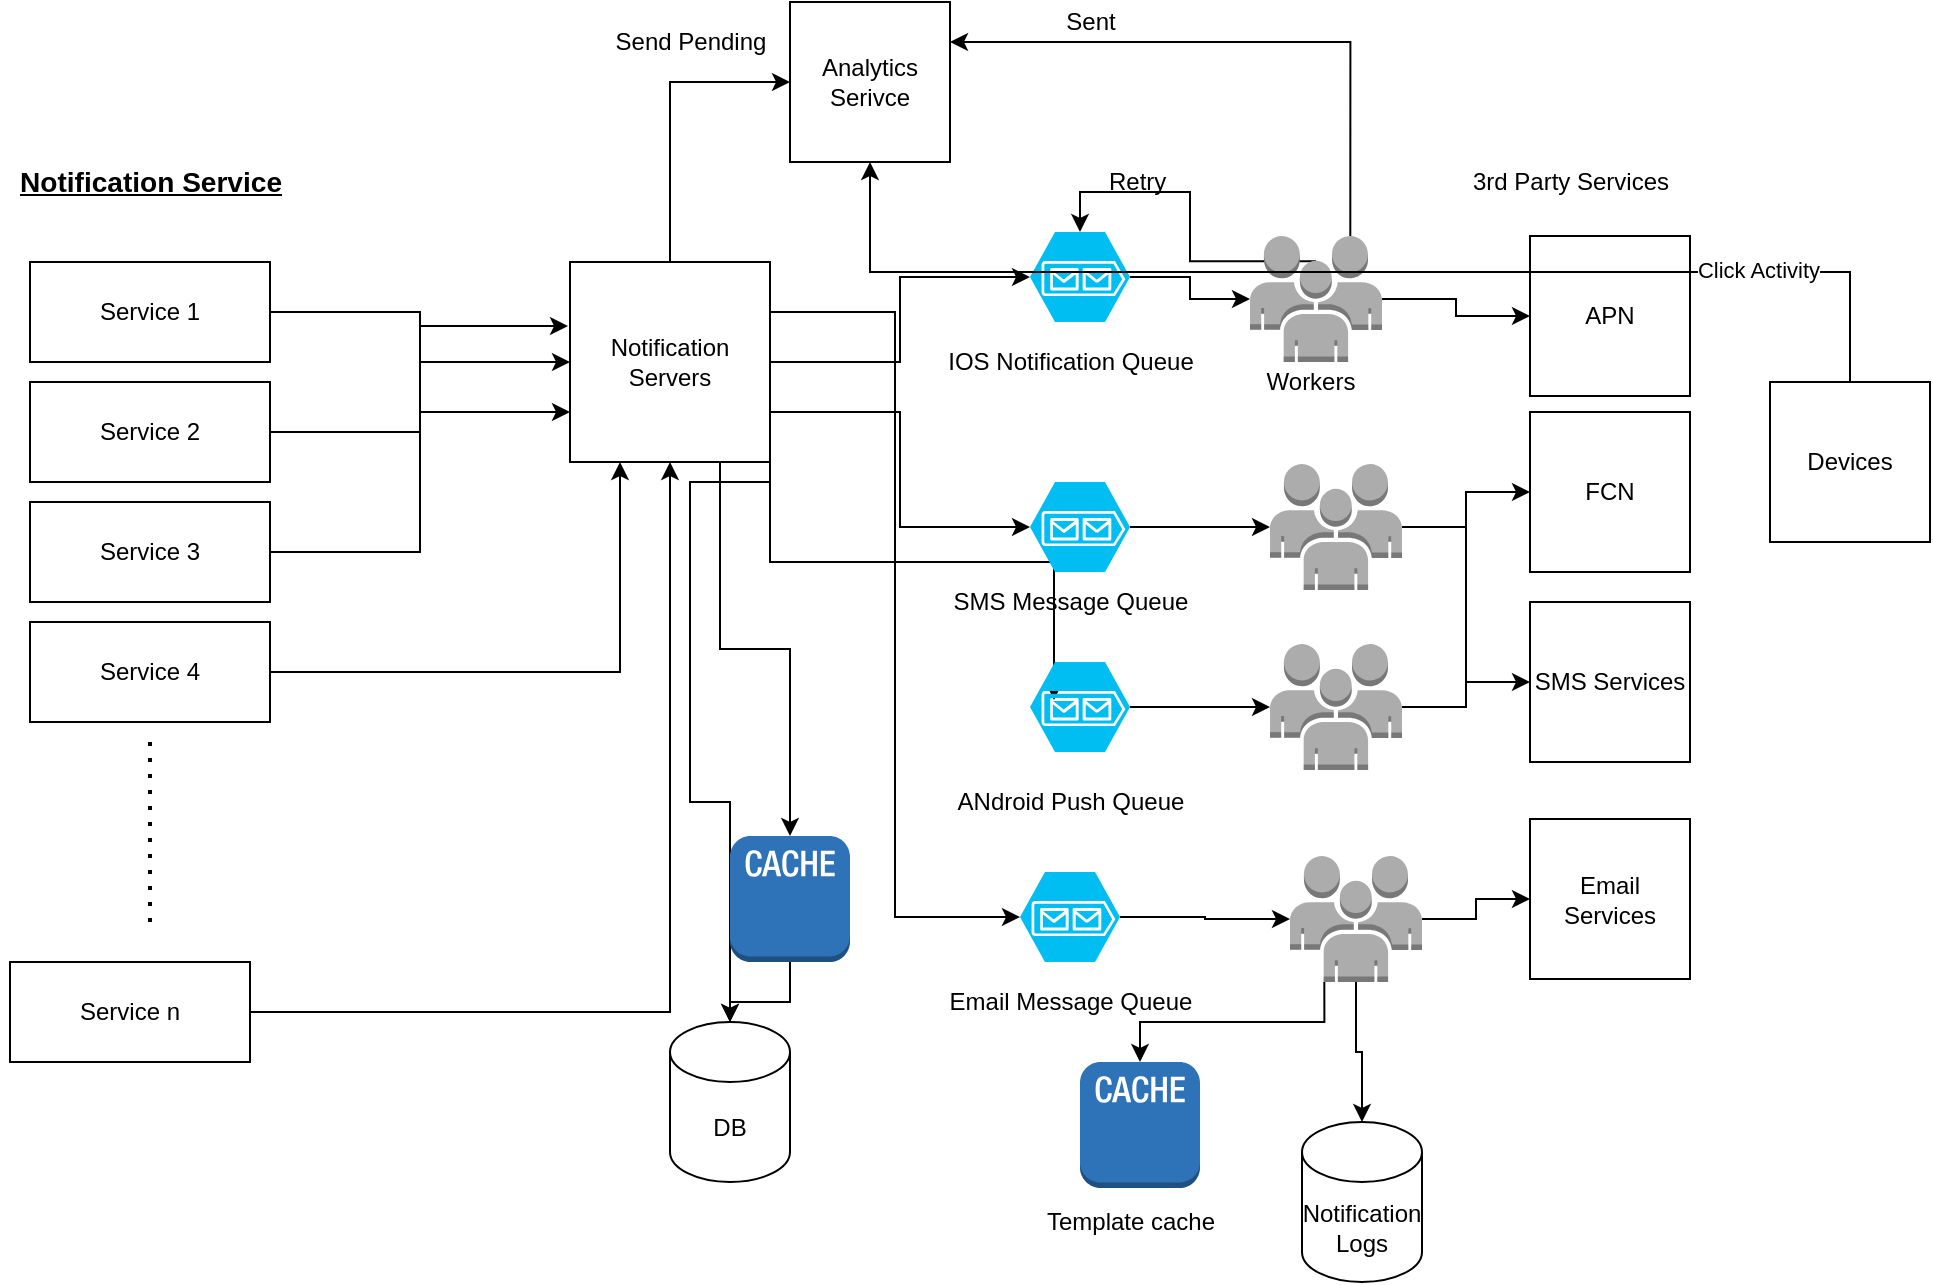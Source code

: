 <mxfile version="18.1.1" type="device"><diagram id="OgZJnr0DRDS3cN4XUOzz" name="Page-1"><mxGraphModel dx="1796" dy="1714" grid="1" gridSize="10" guides="1" tooltips="1" connect="1" arrows="1" fold="1" page="1" pageScale="1" pageWidth="850" pageHeight="1100" math="0" shadow="0"><root><mxCell id="0"/><mxCell id="1" parent="0"/><mxCell id="WPL9TAqCD6BYonWII7j8-1" value="&lt;h3&gt;&lt;u&gt;Notification Service&lt;/u&gt;&lt;/h3&gt;" style="text;html=1;align=center;verticalAlign=middle;resizable=0;points=[];autosize=1;strokeColor=none;fillColor=none;" vertex="1" parent="1"><mxGeometry x="-45" y="-15" width="150" height="50" as="geometry"/></mxCell><mxCell id="WPL9TAqCD6BYonWII7j8-8" style="edgeStyle=orthogonalEdgeStyle;rounded=0;orthogonalLoop=1;jettySize=auto;html=1;entryX=0;entryY=0.75;entryDx=0;entryDy=0;" edge="1" parent="1" source="WPL9TAqCD6BYonWII7j8-2" target="WPL9TAqCD6BYonWII7j8-7"><mxGeometry relative="1" as="geometry"/></mxCell><mxCell id="WPL9TAqCD6BYonWII7j8-2" value="Service 1" style="rounded=0;whiteSpace=wrap;html=1;" vertex="1" parent="1"><mxGeometry x="-30" y="50" width="120" height="50" as="geometry"/></mxCell><mxCell id="WPL9TAqCD6BYonWII7j8-9" style="edgeStyle=orthogonalEdgeStyle;rounded=0;orthogonalLoop=1;jettySize=auto;html=1;exitX=1;exitY=0.5;exitDx=0;exitDy=0;entryX=0;entryY=0.5;entryDx=0;entryDy=0;" edge="1" parent="1" source="WPL9TAqCD6BYonWII7j8-3" target="WPL9TAqCD6BYonWII7j8-7"><mxGeometry relative="1" as="geometry"/></mxCell><mxCell id="WPL9TAqCD6BYonWII7j8-3" value="Service 2" style="rounded=0;whiteSpace=wrap;html=1;" vertex="1" parent="1"><mxGeometry x="-30" y="110" width="120" height="50" as="geometry"/></mxCell><mxCell id="WPL9TAqCD6BYonWII7j8-10" style="edgeStyle=orthogonalEdgeStyle;rounded=0;orthogonalLoop=1;jettySize=auto;html=1;exitX=1;exitY=0.5;exitDx=0;exitDy=0;entryX=-0.01;entryY=0.32;entryDx=0;entryDy=0;entryPerimeter=0;" edge="1" parent="1" source="WPL9TAqCD6BYonWII7j8-4" target="WPL9TAqCD6BYonWII7j8-7"><mxGeometry relative="1" as="geometry"/></mxCell><mxCell id="WPL9TAqCD6BYonWII7j8-4" value="Service 3" style="rounded=0;whiteSpace=wrap;html=1;" vertex="1" parent="1"><mxGeometry x="-30" y="170" width="120" height="50" as="geometry"/></mxCell><mxCell id="WPL9TAqCD6BYonWII7j8-11" style="edgeStyle=orthogonalEdgeStyle;rounded=0;orthogonalLoop=1;jettySize=auto;html=1;entryX=0.25;entryY=1;entryDx=0;entryDy=0;" edge="1" parent="1" source="WPL9TAqCD6BYonWII7j8-5" target="WPL9TAqCD6BYonWII7j8-7"><mxGeometry relative="1" as="geometry"/></mxCell><mxCell id="WPL9TAqCD6BYonWII7j8-5" value="Service 4" style="rounded=0;whiteSpace=wrap;html=1;" vertex="1" parent="1"><mxGeometry x="-30" y="230" width="120" height="50" as="geometry"/></mxCell><mxCell id="WPL9TAqCD6BYonWII7j8-12" style="edgeStyle=orthogonalEdgeStyle;rounded=0;orthogonalLoop=1;jettySize=auto;html=1;exitX=1;exitY=0.5;exitDx=0;exitDy=0;entryX=0.5;entryY=1;entryDx=0;entryDy=0;" edge="1" parent="1" source="WPL9TAqCD6BYonWII7j8-6" target="WPL9TAqCD6BYonWII7j8-7"><mxGeometry relative="1" as="geometry"/></mxCell><mxCell id="WPL9TAqCD6BYonWII7j8-6" value="Service n" style="rounded=0;whiteSpace=wrap;html=1;" vertex="1" parent="1"><mxGeometry x="-40" y="400" width="120" height="50" as="geometry"/></mxCell><mxCell id="WPL9TAqCD6BYonWII7j8-16" style="edgeStyle=orthogonalEdgeStyle;rounded=0;orthogonalLoop=1;jettySize=auto;html=1;exitX=0.75;exitY=1;exitDx=0;exitDy=0;" edge="1" parent="1" source="WPL9TAqCD6BYonWII7j8-7" target="WPL9TAqCD6BYonWII7j8-15"><mxGeometry relative="1" as="geometry"/></mxCell><mxCell id="WPL9TAqCD6BYonWII7j8-18" style="edgeStyle=orthogonalEdgeStyle;rounded=0;orthogonalLoop=1;jettySize=auto;html=1;exitX=1;exitY=0.5;exitDx=0;exitDy=0;" edge="1" parent="1" source="WPL9TAqCD6BYonWII7j8-7" target="WPL9TAqCD6BYonWII7j8-14"><mxGeometry relative="1" as="geometry"><Array as="points"><mxPoint x="300" y="160"/><mxPoint x="300" y="320"/><mxPoint x="320" y="320"/></Array></mxGeometry></mxCell><mxCell id="WPL9TAqCD6BYonWII7j8-29" style="edgeStyle=orthogonalEdgeStyle;rounded=0;orthogonalLoop=1;jettySize=auto;html=1;entryX=0;entryY=0.5;entryDx=0;entryDy=0;entryPerimeter=0;" edge="1" parent="1" source="WPL9TAqCD6BYonWII7j8-7" target="WPL9TAqCD6BYonWII7j8-19"><mxGeometry relative="1" as="geometry"/></mxCell><mxCell id="WPL9TAqCD6BYonWII7j8-30" style="edgeStyle=orthogonalEdgeStyle;rounded=0;orthogonalLoop=1;jettySize=auto;html=1;exitX=1;exitY=0.75;exitDx=0;exitDy=0;entryX=0;entryY=0.5;entryDx=0;entryDy=0;entryPerimeter=0;" edge="1" parent="1" source="WPL9TAqCD6BYonWII7j8-7" target="WPL9TAqCD6BYonWII7j8-20"><mxGeometry relative="1" as="geometry"/></mxCell><mxCell id="WPL9TAqCD6BYonWII7j8-31" style="edgeStyle=orthogonalEdgeStyle;rounded=0;orthogonalLoop=1;jettySize=auto;html=1;exitX=1;exitY=1;exitDx=0;exitDy=0;entryX=0.24;entryY=0.422;entryDx=0;entryDy=0;entryPerimeter=0;" edge="1" parent="1" source="WPL9TAqCD6BYonWII7j8-7" target="WPL9TAqCD6BYonWII7j8-21"><mxGeometry relative="1" as="geometry"/></mxCell><mxCell id="WPL9TAqCD6BYonWII7j8-32" style="edgeStyle=orthogonalEdgeStyle;rounded=0;orthogonalLoop=1;jettySize=auto;html=1;exitX=1;exitY=0.25;exitDx=0;exitDy=0;entryX=0;entryY=0.5;entryDx=0;entryDy=0;entryPerimeter=0;" edge="1" parent="1" source="WPL9TAqCD6BYonWII7j8-7" target="WPL9TAqCD6BYonWII7j8-22"><mxGeometry relative="1" as="geometry"/></mxCell><mxCell id="WPL9TAqCD6BYonWII7j8-63" style="edgeStyle=orthogonalEdgeStyle;rounded=0;orthogonalLoop=1;jettySize=auto;html=1;exitX=0.5;exitY=0;exitDx=0;exitDy=0;entryX=0;entryY=0.5;entryDx=0;entryDy=0;" edge="1" parent="1" source="WPL9TAqCD6BYonWII7j8-7" target="WPL9TAqCD6BYonWII7j8-62"><mxGeometry relative="1" as="geometry"/></mxCell><mxCell id="WPL9TAqCD6BYonWII7j8-7" value="Notification Servers" style="whiteSpace=wrap;html=1;aspect=fixed;" vertex="1" parent="1"><mxGeometry x="240" y="50" width="100" height="100" as="geometry"/></mxCell><mxCell id="WPL9TAqCD6BYonWII7j8-13" value="" style="endArrow=none;dashed=1;html=1;dashPattern=1 3;strokeWidth=2;rounded=0;" edge="1" parent="1"><mxGeometry width="50" height="50" relative="1" as="geometry"><mxPoint x="30" y="380" as="sourcePoint"/><mxPoint x="30" y="290" as="targetPoint"/><Array as="points"><mxPoint x="30" y="340"/></Array></mxGeometry></mxCell><mxCell id="WPL9TAqCD6BYonWII7j8-14" value="DB" style="shape=cylinder3;whiteSpace=wrap;html=1;boundedLbl=1;backgroundOutline=1;size=15;" vertex="1" parent="1"><mxGeometry x="290" y="430" width="60" height="80" as="geometry"/></mxCell><mxCell id="WPL9TAqCD6BYonWII7j8-17" style="edgeStyle=orthogonalEdgeStyle;rounded=0;orthogonalLoop=1;jettySize=auto;html=1;exitX=0.5;exitY=1;exitDx=0;exitDy=0;exitPerimeter=0;" edge="1" parent="1" source="WPL9TAqCD6BYonWII7j8-15" target="WPL9TAqCD6BYonWII7j8-14"><mxGeometry relative="1" as="geometry"/></mxCell><mxCell id="WPL9TAqCD6BYonWII7j8-15" value="" style="outlineConnect=0;dashed=0;verticalLabelPosition=bottom;verticalAlign=top;align=center;html=1;shape=mxgraph.aws3.cache_node;fillColor=#2E73B8;gradientColor=none;" vertex="1" parent="1"><mxGeometry x="320" y="337" width="60" height="63" as="geometry"/></mxCell><mxCell id="WPL9TAqCD6BYonWII7j8-37" style="edgeStyle=orthogonalEdgeStyle;rounded=0;orthogonalLoop=1;jettySize=auto;html=1;exitX=1;exitY=0.5;exitDx=0;exitDy=0;exitPerimeter=0;" edge="1" parent="1" source="WPL9TAqCD6BYonWII7j8-19" target="WPL9TAqCD6BYonWII7j8-33"><mxGeometry relative="1" as="geometry"/></mxCell><mxCell id="WPL9TAqCD6BYonWII7j8-19" value="" style="verticalLabelPosition=bottom;html=1;verticalAlign=top;align=center;strokeColor=none;fillColor=#00BEF2;shape=mxgraph.azure.storage_queue;" vertex="1" parent="1"><mxGeometry x="470" y="35" width="50" height="45" as="geometry"/></mxCell><mxCell id="WPL9TAqCD6BYonWII7j8-38" style="edgeStyle=orthogonalEdgeStyle;rounded=0;orthogonalLoop=1;jettySize=auto;html=1;exitX=1;exitY=0.5;exitDx=0;exitDy=0;exitPerimeter=0;" edge="1" parent="1" source="WPL9TAqCD6BYonWII7j8-20" target="WPL9TAqCD6BYonWII7j8-34"><mxGeometry relative="1" as="geometry"/></mxCell><mxCell id="WPL9TAqCD6BYonWII7j8-20" value="" style="verticalLabelPosition=bottom;html=1;verticalAlign=top;align=center;strokeColor=none;fillColor=#00BEF2;shape=mxgraph.azure.storage_queue;" vertex="1" parent="1"><mxGeometry x="470" y="160" width="50" height="45" as="geometry"/></mxCell><mxCell id="WPL9TAqCD6BYonWII7j8-39" style="edgeStyle=orthogonalEdgeStyle;rounded=0;orthogonalLoop=1;jettySize=auto;html=1;exitX=1;exitY=0.5;exitDx=0;exitDy=0;exitPerimeter=0;entryX=0;entryY=0.5;entryDx=0;entryDy=0;entryPerimeter=0;" edge="1" parent="1" source="WPL9TAqCD6BYonWII7j8-21" target="WPL9TAqCD6BYonWII7j8-35"><mxGeometry relative="1" as="geometry"/></mxCell><mxCell id="WPL9TAqCD6BYonWII7j8-21" value="" style="verticalLabelPosition=bottom;html=1;verticalAlign=top;align=center;strokeColor=none;fillColor=#00BEF2;shape=mxgraph.azure.storage_queue;" vertex="1" parent="1"><mxGeometry x="470" y="250" width="50" height="45" as="geometry"/></mxCell><mxCell id="WPL9TAqCD6BYonWII7j8-40" style="edgeStyle=orthogonalEdgeStyle;rounded=0;orthogonalLoop=1;jettySize=auto;html=1;exitX=1;exitY=0.5;exitDx=0;exitDy=0;exitPerimeter=0;" edge="1" parent="1" source="WPL9TAqCD6BYonWII7j8-22" target="WPL9TAqCD6BYonWII7j8-36"><mxGeometry relative="1" as="geometry"/></mxCell><mxCell id="WPL9TAqCD6BYonWII7j8-22" value="" style="verticalLabelPosition=bottom;html=1;verticalAlign=top;align=center;strokeColor=none;fillColor=#00BEF2;shape=mxgraph.azure.storage_queue;" vertex="1" parent="1"><mxGeometry x="465" y="355" width="50" height="45" as="geometry"/></mxCell><mxCell id="WPL9TAqCD6BYonWII7j8-23" value="IOS Notification Queue" style="text;html=1;align=center;verticalAlign=middle;resizable=0;points=[];autosize=1;strokeColor=none;fillColor=none;" vertex="1" parent="1"><mxGeometry x="420" y="90" width="140" height="20" as="geometry"/></mxCell><mxCell id="WPL9TAqCD6BYonWII7j8-24" value="SMS Message Queue" style="text;html=1;align=center;verticalAlign=middle;resizable=0;points=[];autosize=1;strokeColor=none;fillColor=none;" vertex="1" parent="1"><mxGeometry x="425" y="210" width="130" height="20" as="geometry"/></mxCell><mxCell id="WPL9TAqCD6BYonWII7j8-25" value="ANdroid Push Queue" style="text;html=1;align=center;verticalAlign=middle;resizable=0;points=[];autosize=1;strokeColor=none;fillColor=none;" vertex="1" parent="1"><mxGeometry x="425" y="310" width="130" height="20" as="geometry"/></mxCell><mxCell id="WPL9TAqCD6BYonWII7j8-28" value="Email Message Queue" style="text;html=1;align=center;verticalAlign=middle;resizable=0;points=[];autosize=1;strokeColor=none;fillColor=none;" vertex="1" parent="1"><mxGeometry x="420" y="410" width="140" height="20" as="geometry"/></mxCell><mxCell id="WPL9TAqCD6BYonWII7j8-47" style="edgeStyle=orthogonalEdgeStyle;rounded=0;orthogonalLoop=1;jettySize=auto;html=1;exitX=0.5;exitY=0.2;exitDx=0;exitDy=0;exitPerimeter=0;entryX=0.5;entryY=0;entryDx=0;entryDy=0;entryPerimeter=0;" edge="1" parent="1" source="WPL9TAqCD6BYonWII7j8-33" target="WPL9TAqCD6BYonWII7j8-19"><mxGeometry relative="1" as="geometry"/></mxCell><mxCell id="WPL9TAqCD6BYonWII7j8-58" style="edgeStyle=orthogonalEdgeStyle;rounded=0;orthogonalLoop=1;jettySize=auto;html=1;exitX=1;exitY=0.5;exitDx=0;exitDy=0;exitPerimeter=0;" edge="1" parent="1" source="WPL9TAqCD6BYonWII7j8-33" target="WPL9TAqCD6BYonWII7j8-43"><mxGeometry relative="1" as="geometry"/></mxCell><mxCell id="WPL9TAqCD6BYonWII7j8-65" style="edgeStyle=orthogonalEdgeStyle;rounded=0;orthogonalLoop=1;jettySize=auto;html=1;exitX=0.76;exitY=0;exitDx=0;exitDy=0;exitPerimeter=0;entryX=1;entryY=0.25;entryDx=0;entryDy=0;" edge="1" parent="1" source="WPL9TAqCD6BYonWII7j8-33" target="WPL9TAqCD6BYonWII7j8-62"><mxGeometry relative="1" as="geometry"/></mxCell><mxCell id="WPL9TAqCD6BYonWII7j8-33" value="" style="outlineConnect=0;dashed=0;verticalLabelPosition=bottom;verticalAlign=top;align=center;html=1;shape=mxgraph.aws3.users;fillColor=#ACACAC;gradientColor=none;" vertex="1" parent="1"><mxGeometry x="580" y="37" width="66" height="63" as="geometry"/></mxCell><mxCell id="WPL9TAqCD6BYonWII7j8-59" style="edgeStyle=orthogonalEdgeStyle;rounded=0;orthogonalLoop=1;jettySize=auto;html=1;exitX=1;exitY=0.5;exitDx=0;exitDy=0;exitPerimeter=0;entryX=0;entryY=0.5;entryDx=0;entryDy=0;" edge="1" parent="1" source="WPL9TAqCD6BYonWII7j8-34" target="WPL9TAqCD6BYonWII7j8-45"><mxGeometry relative="1" as="geometry"/></mxCell><mxCell id="WPL9TAqCD6BYonWII7j8-34" value="" style="outlineConnect=0;dashed=0;verticalLabelPosition=bottom;verticalAlign=top;align=center;html=1;shape=mxgraph.aws3.users;fillColor=#ACACAC;gradientColor=none;" vertex="1" parent="1"><mxGeometry x="590" y="151" width="66" height="63" as="geometry"/></mxCell><mxCell id="WPL9TAqCD6BYonWII7j8-60" style="edgeStyle=orthogonalEdgeStyle;rounded=0;orthogonalLoop=1;jettySize=auto;html=1;exitX=1;exitY=0.5;exitDx=0;exitDy=0;exitPerimeter=0;entryX=0;entryY=0.5;entryDx=0;entryDy=0;" edge="1" parent="1" source="WPL9TAqCD6BYonWII7j8-35" target="WPL9TAqCD6BYonWII7j8-44"><mxGeometry relative="1" as="geometry"/></mxCell><mxCell id="WPL9TAqCD6BYonWII7j8-35" value="" style="outlineConnect=0;dashed=0;verticalLabelPosition=bottom;verticalAlign=top;align=center;html=1;shape=mxgraph.aws3.users;fillColor=#ACACAC;gradientColor=none;" vertex="1" parent="1"><mxGeometry x="590" y="241" width="66" height="63" as="geometry"/></mxCell><mxCell id="WPL9TAqCD6BYonWII7j8-55" style="edgeStyle=orthogonalEdgeStyle;rounded=0;orthogonalLoop=1;jettySize=auto;html=1;exitX=0.26;exitY=1;exitDx=0;exitDy=0;exitPerimeter=0;" edge="1" parent="1" source="WPL9TAqCD6BYonWII7j8-36" target="WPL9TAqCD6BYonWII7j8-51"><mxGeometry relative="1" as="geometry"/></mxCell><mxCell id="WPL9TAqCD6BYonWII7j8-56" style="edgeStyle=orthogonalEdgeStyle;rounded=0;orthogonalLoop=1;jettySize=auto;html=1;exitX=0.5;exitY=1;exitDx=0;exitDy=0;exitPerimeter=0;entryX=0.5;entryY=0;entryDx=0;entryDy=0;entryPerimeter=0;" edge="1" parent="1" source="WPL9TAqCD6BYonWII7j8-36" target="WPL9TAqCD6BYonWII7j8-50"><mxGeometry relative="1" as="geometry"/></mxCell><mxCell id="WPL9TAqCD6BYonWII7j8-61" style="edgeStyle=orthogonalEdgeStyle;rounded=0;orthogonalLoop=1;jettySize=auto;html=1;exitX=1;exitY=0.5;exitDx=0;exitDy=0;exitPerimeter=0;" edge="1" parent="1" source="WPL9TAqCD6BYonWII7j8-36" target="WPL9TAqCD6BYonWII7j8-46"><mxGeometry relative="1" as="geometry"/></mxCell><mxCell id="WPL9TAqCD6BYonWII7j8-36" value="" style="outlineConnect=0;dashed=0;verticalLabelPosition=bottom;verticalAlign=top;align=center;html=1;shape=mxgraph.aws3.users;fillColor=#ACACAC;gradientColor=none;" vertex="1" parent="1"><mxGeometry x="600" y="347" width="66" height="63" as="geometry"/></mxCell><mxCell id="WPL9TAqCD6BYonWII7j8-41" value="Workers" style="text;html=1;align=center;verticalAlign=middle;resizable=0;points=[];autosize=1;strokeColor=none;fillColor=none;" vertex="1" parent="1"><mxGeometry x="580" y="100" width="60" height="20" as="geometry"/></mxCell><mxCell id="WPL9TAqCD6BYonWII7j8-43" value="APN" style="whiteSpace=wrap;html=1;aspect=fixed;" vertex="1" parent="1"><mxGeometry x="720" y="37" width="80" height="80" as="geometry"/></mxCell><mxCell id="WPL9TAqCD6BYonWII7j8-44" value="FCN" style="whiteSpace=wrap;html=1;aspect=fixed;" vertex="1" parent="1"><mxGeometry x="720" y="125" width="80" height="80" as="geometry"/></mxCell><mxCell id="WPL9TAqCD6BYonWII7j8-45" value="SMS Services" style="whiteSpace=wrap;html=1;aspect=fixed;" vertex="1" parent="1"><mxGeometry x="720" y="220" width="80" height="80" as="geometry"/></mxCell><mxCell id="WPL9TAqCD6BYonWII7j8-46" value="Email Services" style="whiteSpace=wrap;html=1;aspect=fixed;" vertex="1" parent="1"><mxGeometry x="720" y="328.5" width="80" height="80" as="geometry"/></mxCell><mxCell id="WPL9TAqCD6BYonWII7j8-48" value="Retry&amp;nbsp;" style="text;html=1;align=center;verticalAlign=middle;resizable=0;points=[];autosize=1;strokeColor=none;fillColor=none;" vertex="1" parent="1"><mxGeometry x="500" width="50" height="20" as="geometry"/></mxCell><mxCell id="WPL9TAqCD6BYonWII7j8-50" value="Notification Logs" style="shape=cylinder3;whiteSpace=wrap;html=1;boundedLbl=1;backgroundOutline=1;size=15;" vertex="1" parent="1"><mxGeometry x="606" y="480" width="60" height="80" as="geometry"/></mxCell><mxCell id="WPL9TAqCD6BYonWII7j8-51" value="" style="outlineConnect=0;dashed=0;verticalLabelPosition=bottom;verticalAlign=top;align=center;html=1;shape=mxgraph.aws3.cache_node;fillColor=#2E73B8;gradientColor=none;" vertex="1" parent="1"><mxGeometry x="495" y="450" width="60" height="63" as="geometry"/></mxCell><mxCell id="WPL9TAqCD6BYonWII7j8-54" value="Template cache" style="text;html=1;align=center;verticalAlign=middle;resizable=0;points=[];autosize=1;strokeColor=none;fillColor=none;" vertex="1" parent="1"><mxGeometry x="470" y="520" width="100" height="20" as="geometry"/></mxCell><mxCell id="WPL9TAqCD6BYonWII7j8-57" value="3rd Party Services" style="text;html=1;align=center;verticalAlign=middle;resizable=0;points=[];autosize=1;strokeColor=none;fillColor=none;" vertex="1" parent="1"><mxGeometry x="685" width="110" height="20" as="geometry"/></mxCell><mxCell id="WPL9TAqCD6BYonWII7j8-62" value="Analytics Serivce" style="whiteSpace=wrap;html=1;aspect=fixed;" vertex="1" parent="1"><mxGeometry x="350" y="-80" width="80" height="80" as="geometry"/></mxCell><mxCell id="WPL9TAqCD6BYonWII7j8-64" value="Send Pending" style="text;html=1;align=center;verticalAlign=middle;resizable=0;points=[];autosize=1;strokeColor=none;fillColor=none;" vertex="1" parent="1"><mxGeometry x="255" y="-70" width="90" height="20" as="geometry"/></mxCell><mxCell id="WPL9TAqCD6BYonWII7j8-66" value="Sent" style="text;html=1;align=center;verticalAlign=middle;resizable=0;points=[];autosize=1;strokeColor=none;fillColor=none;" vertex="1" parent="1"><mxGeometry x="480" y="-80" width="40" height="20" as="geometry"/></mxCell><mxCell id="WPL9TAqCD6BYonWII7j8-68" style="edgeStyle=orthogonalEdgeStyle;rounded=0;orthogonalLoop=1;jettySize=auto;html=1;exitX=0.5;exitY=0;exitDx=0;exitDy=0;" edge="1" parent="1" source="WPL9TAqCD6BYonWII7j8-67" target="WPL9TAqCD6BYonWII7j8-62"><mxGeometry relative="1" as="geometry"/></mxCell><mxCell id="WPL9TAqCD6BYonWII7j8-69" value="Click Activity" style="edgeLabel;html=1;align=center;verticalAlign=middle;resizable=0;points=[];" vertex="1" connectable="0" parent="WPL9TAqCD6BYonWII7j8-68"><mxGeometry x="-0.664" y="-1" relative="1" as="geometry"><mxPoint as="offset"/></mxGeometry></mxCell><mxCell id="WPL9TAqCD6BYonWII7j8-67" value="Devices" style="whiteSpace=wrap;html=1;aspect=fixed;" vertex="1" parent="1"><mxGeometry x="840" y="110" width="80" height="80" as="geometry"/></mxCell></root></mxGraphModel></diagram></mxfile>